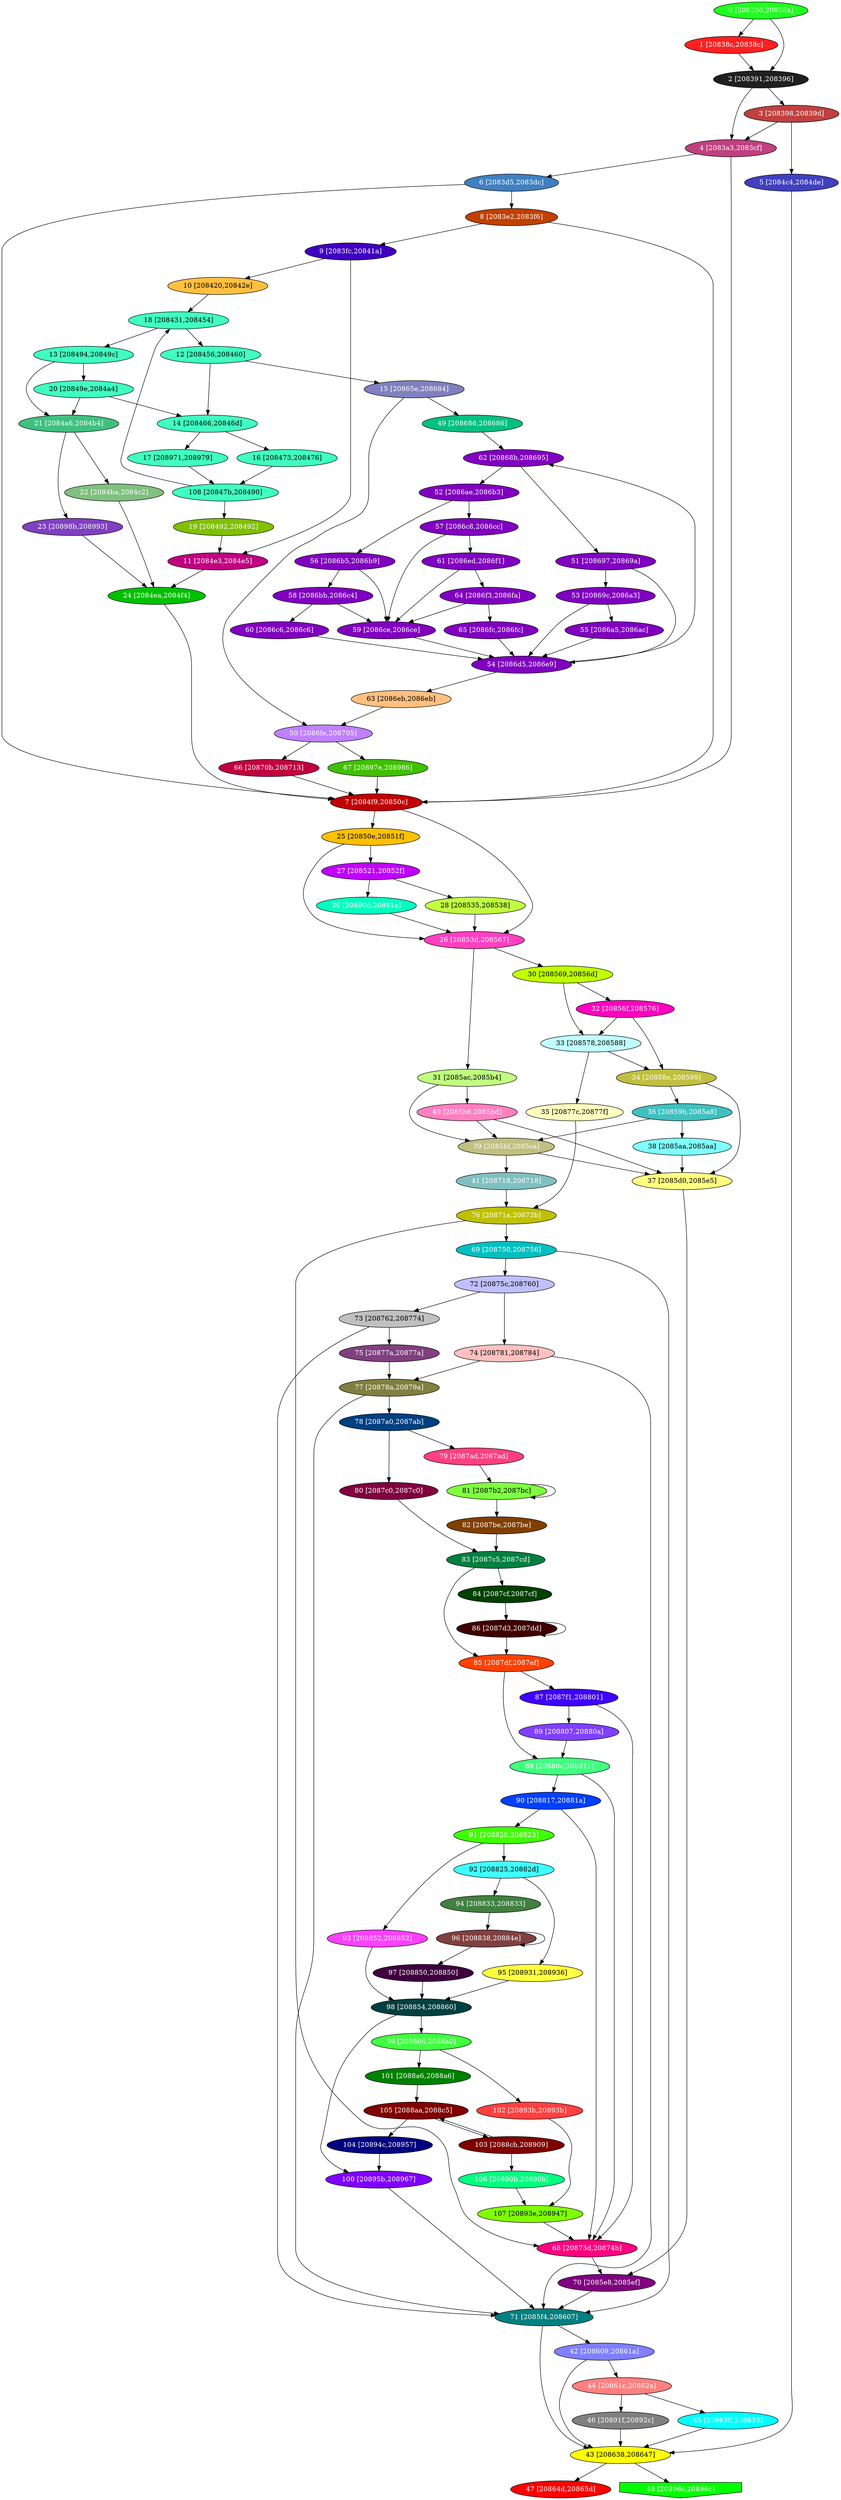 diGraph libnss3{
	libnss3_0  [style=filled fillcolor="#20FF20" fontcolor="#ffffff" shape=oval label="0 [208350,20838a]"]
	libnss3_1  [style=filled fillcolor="#FF2020" fontcolor="#ffffff" shape=oval label="1 [20838c,20838c]"]
	libnss3_2  [style=filled fillcolor="#202020" fontcolor="#ffffff" shape=oval label="2 [208391,208396]"]
	libnss3_3  [style=filled fillcolor="#C04040" fontcolor="#ffffff" shape=oval label="3 [208398,20839d]"]
	libnss3_4  [style=filled fillcolor="#C04080" fontcolor="#ffffff" shape=oval label="4 [2083a3,2083cf]"]
	libnss3_5  [style=filled fillcolor="#4040C0" fontcolor="#ffffff" shape=oval label="5 [2084c4,2084de]"]
	libnss3_6  [style=filled fillcolor="#4080C0" fontcolor="#ffffff" shape=oval label="6 [2083d5,2083dc]"]
	libnss3_7  [style=filled fillcolor="#C00000" fontcolor="#ffffff" shape=oval label="7 [2084f9,20850c]"]
	libnss3_8  [style=filled fillcolor="#C04000" fontcolor="#ffffff" shape=oval label="8 [2083e2,2083f6]"]
	libnss3_9  [style=filled fillcolor="#4000C0" fontcolor="#ffffff" shape=oval label="9 [2083fc,20841a]"]
	libnss3_a  [style=filled fillcolor="#FFC040" fontcolor="#000000" shape=oval label="10 [208420,20842e]"]
	libnss3_b  [style=filled fillcolor="#C00080" fontcolor="#ffffff" shape=oval label="11 [2084e3,2084e5]"]
	libnss3_c  [style=filled fillcolor="#40FFC0" fontcolor="#000000" shape=oval label="12 [208456,208460]"]
	libnss3_d  [style=filled fillcolor="#40FFC0" fontcolor="#000000" shape=oval label="13 [208494,20849c]"]
	libnss3_e  [style=filled fillcolor="#40FFC0" fontcolor="#000000" shape=oval label="14 [208466,20846d]"]
	libnss3_f  [style=filled fillcolor="#8080C0" fontcolor="#ffffff" shape=oval label="15 [20865e,208684]"]
	libnss3_10  [style=filled fillcolor="#40FFC0" fontcolor="#000000" shape=oval label="16 [208473,208476]"]
	libnss3_11  [style=filled fillcolor="#40FFC0" fontcolor="#000000" shape=oval label="17 [208971,208979]"]
	libnss3_12  [style=filled fillcolor="#40FFC0" fontcolor="#000000" shape=oval label="18 [208431,208454]"]
	libnss3_13  [style=filled fillcolor="#80C000" fontcolor="#ffffff" shape=oval label="19 [208492,208492]"]
	libnss3_14  [style=filled fillcolor="#40FFC0" fontcolor="#000000" shape=oval label="20 [20849e,2084a4]"]
	libnss3_15  [style=filled fillcolor="#40C080" fontcolor="#ffffff" shape=oval label="21 [2084a6,2084b4]"]
	libnss3_16  [style=filled fillcolor="#80C080" fontcolor="#ffffff" shape=oval label="22 [2084ba,2084c2]"]
	libnss3_17  [style=filled fillcolor="#8040C0" fontcolor="#ffffff" shape=oval label="23 [20898b,208993]"]
	libnss3_18  [style=filled fillcolor="#00C000" fontcolor="#ffffff" shape=oval label="24 [2084ea,2084f4]"]
	libnss3_19  [style=filled fillcolor="#FFC000" fontcolor="#000000" shape=oval label="25 [20850e,20851f]"]
	libnss3_1a  [style=filled fillcolor="#FF40C0" fontcolor="#ffffff" shape=oval label="26 [20853d,208567]"]
	libnss3_1b  [style=filled fillcolor="#C000FF" fontcolor="#ffffff" shape=oval label="27 [208521,20852f]"]
	libnss3_1c  [style=filled fillcolor="#C0FF40" fontcolor="#000000" shape=oval label="28 [208535,208538]"]
	libnss3_1d  [style=filled fillcolor="#00FFC0" fontcolor="#ffffff" shape=oval label="29 [20890d,20891a]"]
	libnss3_1e  [style=filled fillcolor="#C0FF00" fontcolor="#000000" shape=oval label="30 [208569,20856d]"]
	libnss3_1f  [style=filled fillcolor="#C0FF80" fontcolor="#000000" shape=oval label="31 [2085ac,2085b4]"]
	libnss3_20  [style=filled fillcolor="#FF00C0" fontcolor="#ffffff" shape=oval label="32 [20856f,208576]"]
	libnss3_21  [style=filled fillcolor="#C0FFFF" fontcolor="#000000" shape=oval label="33 [208578,208588]"]
	libnss3_22  [style=filled fillcolor="#C0C040" fontcolor="#ffffff" shape=oval label="34 [20858e,208599]"]
	libnss3_23  [style=filled fillcolor="#FFFFC0" fontcolor="#000000" shape=oval label="35 [20877c,20877f]"]
	libnss3_24  [style=filled fillcolor="#40C0C0" fontcolor="#ffffff" shape=oval label="36 [20859b,2085a8]"]
	libnss3_25  [style=filled fillcolor="#FFFF80" fontcolor="#000000" shape=oval label="37 [2085d0,2085e5]"]
	libnss3_26  [style=filled fillcolor="#80FFFF" fontcolor="#000000" shape=oval label="38 [2085aa,2085aa]"]
	libnss3_27  [style=filled fillcolor="#C0C080" fontcolor="#ffffff" shape=oval label="39 [2085bf,2085ca]"]
	libnss3_28  [style=filled fillcolor="#FF80C0" fontcolor="#ffffff" shape=oval label="40 [2085b6,2085bd]"]
	libnss3_29  [style=filled fillcolor="#80C0C0" fontcolor="#ffffff" shape=oval label="41 [208718,208718]"]
	libnss3_2a  [style=filled fillcolor="#8080FF" fontcolor="#ffffff" shape=oval label="42 [208609,20861a]"]
	libnss3_2b  [style=filled fillcolor="#FFFF00" fontcolor="#000000" shape=oval label="43 [208638,208647]"]
	libnss3_2c  [style=filled fillcolor="#FF8080" fontcolor="#ffffff" shape=oval label="44 [20861c,20862a]"]
	libnss3_2d  [style=filled fillcolor="#00FFFF" fontcolor="#ffffff" shape=oval label="45 [208630,208633]"]
	libnss3_2e  [style=filled fillcolor="#808080" fontcolor="#ffffff" shape=oval label="46 [20891f,20892c]"]
	libnss3_2f  [style=filled fillcolor="#FF0000" fontcolor="#ffffff" shape=oval label="47 [20864d,20865d]"]
	libnss3_30  [style=filled fillcolor="#00FF00" fontcolor="#ffffff" shape=invhouse label="48 [20896c,20896c]"]
	libnss3_31  [style=filled fillcolor="#00C080" fontcolor="#ffffff" shape=oval label="49 [208686,208686]"]
	libnss3_32  [style=filled fillcolor="#C080FF" fontcolor="#ffffff" shape=oval label="50 [2086fe,208705]"]
	libnss3_33  [style=filled fillcolor="#8000C0" fontcolor="#ffffff" shape=oval label="51 [208697,20869a]"]
	libnss3_34  [style=filled fillcolor="#8000C0" fontcolor="#ffffff" shape=oval label="52 [2086ae,2086b3]"]
	libnss3_35  [style=filled fillcolor="#8000C0" fontcolor="#ffffff" shape=oval label="53 [20869c,2086a3]"]
	libnss3_36  [style=filled fillcolor="#8000C0" fontcolor="#ffffff" shape=oval label="54 [2086d5,2086e9]"]
	libnss3_37  [style=filled fillcolor="#8000C0" fontcolor="#ffffff" shape=oval label="55 [2086a5,2086ac]"]
	libnss3_38  [style=filled fillcolor="#8000C0" fontcolor="#ffffff" shape=oval label="56 [2086b5,2086b9]"]
	libnss3_39  [style=filled fillcolor="#8000C0" fontcolor="#ffffff" shape=oval label="57 [2086c8,2086cc]"]
	libnss3_3a  [style=filled fillcolor="#8000C0" fontcolor="#ffffff" shape=oval label="58 [2086bb,2086c4]"]
	libnss3_3b  [style=filled fillcolor="#8000C0" fontcolor="#ffffff" shape=oval label="59 [2086ce,2086ce]"]
	libnss3_3c  [style=filled fillcolor="#8000C0" fontcolor="#ffffff" shape=oval label="60 [2086c6,2086c6]"]
	libnss3_3d  [style=filled fillcolor="#8000C0" fontcolor="#ffffff" shape=oval label="61 [2086ed,2086f1]"]
	libnss3_3e  [style=filled fillcolor="#8000C0" fontcolor="#ffffff" shape=oval label="62 [20868b,208695]"]
	libnss3_3f  [style=filled fillcolor="#FFC080" fontcolor="#000000" shape=oval label="63 [2086eb,2086eb]"]
	libnss3_40  [style=filled fillcolor="#8000C0" fontcolor="#ffffff" shape=oval label="64 [2086f3,2086fa]"]
	libnss3_41  [style=filled fillcolor="#8000C0" fontcolor="#ffffff" shape=oval label="65 [2086fc,2086fc]"]
	libnss3_42  [style=filled fillcolor="#C00040" fontcolor="#ffffff" shape=oval label="66 [20870b,208713]"]
	libnss3_43  [style=filled fillcolor="#40C000" fontcolor="#ffffff" shape=oval label="67 [20897e,208986]"]
	libnss3_44  [style=filled fillcolor="#FF0080" fontcolor="#ffffff" shape=oval label="68 [20873d,20874b]"]
	libnss3_45  [style=filled fillcolor="#00C0C0" fontcolor="#ffffff" shape=oval label="69 [208750,208756]"]
	libnss3_46  [style=filled fillcolor="#800080" fontcolor="#ffffff" shape=oval label="70 [2085e8,2085ef]"]
	libnss3_47  [style=filled fillcolor="#008080" fontcolor="#ffffff" shape=oval label="71 [2085f4,208607]"]
	libnss3_48  [style=filled fillcolor="#C0C0FF" fontcolor="#000000" shape=oval label="72 [20875c,208760]"]
	libnss3_49  [style=filled fillcolor="#C0C0C0" fontcolor="#000000" shape=oval label="73 [208762,208774]"]
	libnss3_4a  [style=filled fillcolor="#FFC0C0" fontcolor="#000000" shape=oval label="74 [208781,208784]"]
	libnss3_4b  [style=filled fillcolor="#804080" fontcolor="#ffffff" shape=oval label="75 [20877a,20877a]"]
	libnss3_4c  [style=filled fillcolor="#C0C000" fontcolor="#ffffff" shape=oval label="76 [20871a,20873b]"]
	libnss3_4d  [style=filled fillcolor="#808040" fontcolor="#ffffff" shape=oval label="77 [20878a,20879a]"]
	libnss3_4e  [style=filled fillcolor="#004080" fontcolor="#ffffff" shape=oval label="78 [2087a0,2087ab]"]
	libnss3_4f  [style=filled fillcolor="#FF4080" fontcolor="#ffffff" shape=oval label="79 [2087ad,2087ad]"]
	libnss3_50  [style=filled fillcolor="#800040" fontcolor="#ffffff" shape=oval label="80 [2087c0,2087c0]"]
	libnss3_51  [style=filled fillcolor="#80FF40" fontcolor="#000000" shape=oval label="81 [2087b2,2087bc]"]
	libnss3_52  [style=filled fillcolor="#804000" fontcolor="#ffffff" shape=oval label="82 [2087be,2087be]"]
	libnss3_53  [style=filled fillcolor="#008040" fontcolor="#ffffff" shape=oval label="83 [2087c5,2087cd]"]
	libnss3_54  [style=filled fillcolor="#004000" fontcolor="#ffffff" shape=oval label="84 [2087cf,2087cf]"]
	libnss3_55  [style=filled fillcolor="#FF4000" fontcolor="#ffffff" shape=oval label="85 [2087df,2087ef]"]
	libnss3_56  [style=filled fillcolor="#400000" fontcolor="#ffffff" shape=oval label="86 [2087d3,2087dd]"]
	libnss3_57  [style=filled fillcolor="#4000FF" fontcolor="#ffffff" shape=oval label="87 [2087f1,208801]"]
	libnss3_58  [style=filled fillcolor="#40FF80" fontcolor="#ffffff" shape=oval label="88 [20880c,208811]"]
	libnss3_59  [style=filled fillcolor="#8040FF" fontcolor="#ffffff" shape=oval label="89 [208807,20880a]"]
	libnss3_5a  [style=filled fillcolor="#0040FF" fontcolor="#ffffff" shape=oval label="90 [208817,20881a]"]
	libnss3_5b  [style=filled fillcolor="#40FF00" fontcolor="#ffffff" shape=oval label="91 [208820,208823]"]
	libnss3_5c  [style=filled fillcolor="#40FFFF" fontcolor="#000000" shape=oval label="92 [208825,20882d]"]
	libnss3_5d  [style=filled fillcolor="#FF40FF" fontcolor="#ffffff" shape=oval label="93 [208852,208852]"]
	libnss3_5e  [style=filled fillcolor="#408040" fontcolor="#ffffff" shape=oval label="94 [208833,208833]"]
	libnss3_5f  [style=filled fillcolor="#FFFF40" fontcolor="#000000" shape=oval label="95 [208931,208936]"]
	libnss3_60  [style=filled fillcolor="#804040" fontcolor="#ffffff" shape=oval label="96 [208838,20884e]"]
	libnss3_61  [style=filled fillcolor="#400040" fontcolor="#ffffff" shape=oval label="97 [208850,208850]"]
	libnss3_62  [style=filled fillcolor="#004040" fontcolor="#ffffff" shape=oval label="98 [208854,208860]"]
	libnss3_63  [style=filled fillcolor="#40FF40" fontcolor="#ffffff" shape=oval label="99 [208866,2088a0]"]
	libnss3_64  [style=filled fillcolor="#8000FF" fontcolor="#ffffff" shape=oval label="100 [20895b,208967]"]
	libnss3_65  [style=filled fillcolor="#008000" fontcolor="#ffffff" shape=oval label="101 [2088a6,2088a6]"]
	libnss3_66  [style=filled fillcolor="#FF4040" fontcolor="#ffffff" shape=oval label="102 [20893b,20893b]"]
	libnss3_67  [style=filled fillcolor="#800000" fontcolor="#ffffff" shape=oval label="103 [2088cb,208909]"]
	libnss3_68  [style=filled fillcolor="#000080" fontcolor="#ffffff" shape=oval label="104 [20894c,208957]"]
	libnss3_69  [style=filled fillcolor="#800000" fontcolor="#ffffff" shape=oval label="105 [2088aa,2088c5]"]
	libnss3_6a  [style=filled fillcolor="#00FF80" fontcolor="#ffffff" shape=oval label="106 [20890b,20890b]"]
	libnss3_6b  [style=filled fillcolor="#80FF00" fontcolor="#000000" shape=oval label="107 [20893e,208947]"]
	libnss3_6c  [style=filled fillcolor="#40FFC0" fontcolor="#000000" shape=oval label="108 [20847b,208490]"]

	libnss3_0 -> libnss3_1
	libnss3_0 -> libnss3_2
	libnss3_1 -> libnss3_2
	libnss3_2 -> libnss3_3
	libnss3_2 -> libnss3_4
	libnss3_3 -> libnss3_4
	libnss3_3 -> libnss3_5
	libnss3_4 -> libnss3_6
	libnss3_4 -> libnss3_7
	libnss3_5 -> libnss3_2b
	libnss3_6 -> libnss3_7
	libnss3_6 -> libnss3_8
	libnss3_7 -> libnss3_19
	libnss3_7 -> libnss3_1a
	libnss3_8 -> libnss3_7
	libnss3_8 -> libnss3_9
	libnss3_9 -> libnss3_a
	libnss3_9 -> libnss3_b
	libnss3_a -> libnss3_12
	libnss3_b -> libnss3_18
	libnss3_c -> libnss3_e
	libnss3_c -> libnss3_f
	libnss3_d -> libnss3_14
	libnss3_d -> libnss3_15
	libnss3_e -> libnss3_10
	libnss3_e -> libnss3_11
	libnss3_f -> libnss3_31
	libnss3_f -> libnss3_32
	libnss3_10 -> libnss3_6c
	libnss3_11 -> libnss3_6c
	libnss3_12 -> libnss3_c
	libnss3_12 -> libnss3_d
	libnss3_13 -> libnss3_b
	libnss3_14 -> libnss3_e
	libnss3_14 -> libnss3_15
	libnss3_15 -> libnss3_16
	libnss3_15 -> libnss3_17
	libnss3_16 -> libnss3_18
	libnss3_17 -> libnss3_18
	libnss3_18 -> libnss3_7
	libnss3_19 -> libnss3_1a
	libnss3_19 -> libnss3_1b
	libnss3_1a -> libnss3_1e
	libnss3_1a -> libnss3_1f
	libnss3_1b -> libnss3_1c
	libnss3_1b -> libnss3_1d
	libnss3_1c -> libnss3_1a
	libnss3_1d -> libnss3_1a
	libnss3_1e -> libnss3_20
	libnss3_1e -> libnss3_21
	libnss3_1f -> libnss3_27
	libnss3_1f -> libnss3_28
	libnss3_20 -> libnss3_21
	libnss3_20 -> libnss3_22
	libnss3_21 -> libnss3_22
	libnss3_21 -> libnss3_23
	libnss3_22 -> libnss3_24
	libnss3_22 -> libnss3_25
	libnss3_23 -> libnss3_4c
	libnss3_24 -> libnss3_26
	libnss3_24 -> libnss3_27
	libnss3_25 -> libnss3_46
	libnss3_26 -> libnss3_25
	libnss3_27 -> libnss3_25
	libnss3_27 -> libnss3_29
	libnss3_28 -> libnss3_25
	libnss3_28 -> libnss3_27
	libnss3_29 -> libnss3_4c
	libnss3_2a -> libnss3_2b
	libnss3_2a -> libnss3_2c
	libnss3_2b -> libnss3_2f
	libnss3_2b -> libnss3_30
	libnss3_2c -> libnss3_2d
	libnss3_2c -> libnss3_2e
	libnss3_2d -> libnss3_2b
	libnss3_2e -> libnss3_2b
	libnss3_31 -> libnss3_3e
	libnss3_32 -> libnss3_42
	libnss3_32 -> libnss3_43
	libnss3_33 -> libnss3_35
	libnss3_33 -> libnss3_36
	libnss3_34 -> libnss3_38
	libnss3_34 -> libnss3_39
	libnss3_35 -> libnss3_36
	libnss3_35 -> libnss3_37
	libnss3_36 -> libnss3_3e
	libnss3_36 -> libnss3_3f
	libnss3_37 -> libnss3_36
	libnss3_38 -> libnss3_3a
	libnss3_38 -> libnss3_3b
	libnss3_39 -> libnss3_3b
	libnss3_39 -> libnss3_3d
	libnss3_3a -> libnss3_3b
	libnss3_3a -> libnss3_3c
	libnss3_3b -> libnss3_36
	libnss3_3c -> libnss3_36
	libnss3_3d -> libnss3_3b
	libnss3_3d -> libnss3_40
	libnss3_3e -> libnss3_33
	libnss3_3e -> libnss3_34
	libnss3_3f -> libnss3_32
	libnss3_40 -> libnss3_3b
	libnss3_40 -> libnss3_41
	libnss3_41 -> libnss3_36
	libnss3_42 -> libnss3_7
	libnss3_43 -> libnss3_7
	libnss3_44 -> libnss3_46
	libnss3_45 -> libnss3_47
	libnss3_45 -> libnss3_48
	libnss3_46 -> libnss3_47
	libnss3_47 -> libnss3_2a
	libnss3_47 -> libnss3_2b
	libnss3_48 -> libnss3_49
	libnss3_48 -> libnss3_4a
	libnss3_49 -> libnss3_47
	libnss3_49 -> libnss3_4b
	libnss3_4a -> libnss3_47
	libnss3_4a -> libnss3_4d
	libnss3_4b -> libnss3_4d
	libnss3_4c -> libnss3_44
	libnss3_4c -> libnss3_45
	libnss3_4d -> libnss3_47
	libnss3_4d -> libnss3_4e
	libnss3_4e -> libnss3_4f
	libnss3_4e -> libnss3_50
	libnss3_4f -> libnss3_51
	libnss3_50 -> libnss3_53
	libnss3_51 -> libnss3_51
	libnss3_51 -> libnss3_52
	libnss3_52 -> libnss3_53
	libnss3_53 -> libnss3_54
	libnss3_53 -> libnss3_55
	libnss3_54 -> libnss3_56
	libnss3_55 -> libnss3_57
	libnss3_55 -> libnss3_58
	libnss3_56 -> libnss3_55
	libnss3_56 -> libnss3_56
	libnss3_57 -> libnss3_44
	libnss3_57 -> libnss3_59
	libnss3_58 -> libnss3_44
	libnss3_58 -> libnss3_5a
	libnss3_59 -> libnss3_58
	libnss3_5a -> libnss3_44
	libnss3_5a -> libnss3_5b
	libnss3_5b -> libnss3_5c
	libnss3_5b -> libnss3_5d
	libnss3_5c -> libnss3_5e
	libnss3_5c -> libnss3_5f
	libnss3_5d -> libnss3_62
	libnss3_5e -> libnss3_60
	libnss3_5f -> libnss3_62
	libnss3_60 -> libnss3_60
	libnss3_60 -> libnss3_61
	libnss3_61 -> libnss3_62
	libnss3_62 -> libnss3_63
	libnss3_62 -> libnss3_64
	libnss3_63 -> libnss3_65
	libnss3_63 -> libnss3_66
	libnss3_64 -> libnss3_47
	libnss3_65 -> libnss3_69
	libnss3_66 -> libnss3_6b
	libnss3_67 -> libnss3_69
	libnss3_67 -> libnss3_6a
	libnss3_68 -> libnss3_64
	libnss3_69 -> libnss3_67
	libnss3_69 -> libnss3_68
	libnss3_6a -> libnss3_6b
	libnss3_6b -> libnss3_44
	libnss3_6c -> libnss3_12
	libnss3_6c -> libnss3_13
}